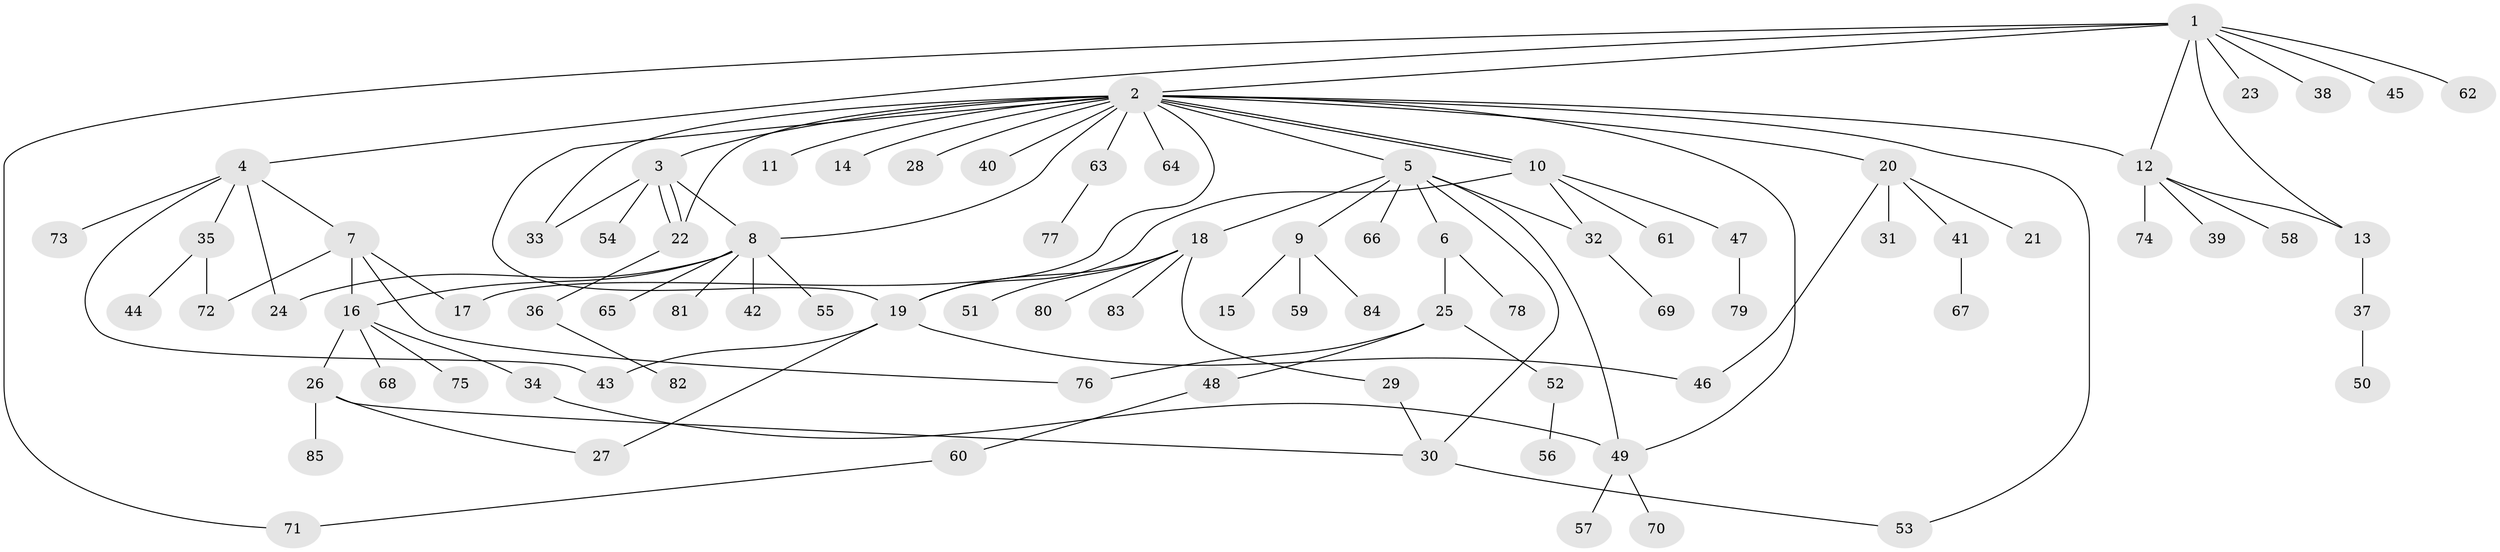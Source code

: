 // Generated by graph-tools (version 1.1) at 2025/01/03/09/25 03:01:52]
// undirected, 85 vertices, 108 edges
graph export_dot {
graph [start="1"]
  node [color=gray90,style=filled];
  1;
  2;
  3;
  4;
  5;
  6;
  7;
  8;
  9;
  10;
  11;
  12;
  13;
  14;
  15;
  16;
  17;
  18;
  19;
  20;
  21;
  22;
  23;
  24;
  25;
  26;
  27;
  28;
  29;
  30;
  31;
  32;
  33;
  34;
  35;
  36;
  37;
  38;
  39;
  40;
  41;
  42;
  43;
  44;
  45;
  46;
  47;
  48;
  49;
  50;
  51;
  52;
  53;
  54;
  55;
  56;
  57;
  58;
  59;
  60;
  61;
  62;
  63;
  64;
  65;
  66;
  67;
  68;
  69;
  70;
  71;
  72;
  73;
  74;
  75;
  76;
  77;
  78;
  79;
  80;
  81;
  82;
  83;
  84;
  85;
  1 -- 2;
  1 -- 4;
  1 -- 12;
  1 -- 13;
  1 -- 23;
  1 -- 38;
  1 -- 45;
  1 -- 62;
  1 -- 71;
  2 -- 3;
  2 -- 5;
  2 -- 8;
  2 -- 10;
  2 -- 10;
  2 -- 11;
  2 -- 12;
  2 -- 14;
  2 -- 17;
  2 -- 19;
  2 -- 20;
  2 -- 22;
  2 -- 28;
  2 -- 33;
  2 -- 40;
  2 -- 49;
  2 -- 53;
  2 -- 63;
  2 -- 64;
  3 -- 8;
  3 -- 22;
  3 -- 22;
  3 -- 33;
  3 -- 54;
  4 -- 7;
  4 -- 24;
  4 -- 35;
  4 -- 43;
  4 -- 73;
  5 -- 6;
  5 -- 9;
  5 -- 18;
  5 -- 30;
  5 -- 32;
  5 -- 49;
  5 -- 66;
  6 -- 25;
  6 -- 78;
  7 -- 16;
  7 -- 17;
  7 -- 72;
  7 -- 76;
  8 -- 16;
  8 -- 24;
  8 -- 42;
  8 -- 55;
  8 -- 65;
  8 -- 81;
  9 -- 15;
  9 -- 59;
  9 -- 84;
  10 -- 19;
  10 -- 32;
  10 -- 47;
  10 -- 61;
  12 -- 13;
  12 -- 39;
  12 -- 58;
  12 -- 74;
  13 -- 37;
  16 -- 26;
  16 -- 34;
  16 -- 68;
  16 -- 75;
  18 -- 19;
  18 -- 29;
  18 -- 51;
  18 -- 80;
  18 -- 83;
  19 -- 27;
  19 -- 43;
  19 -- 46;
  20 -- 21;
  20 -- 31;
  20 -- 41;
  20 -- 46;
  22 -- 36;
  25 -- 48;
  25 -- 52;
  25 -- 76;
  26 -- 27;
  26 -- 30;
  26 -- 85;
  29 -- 30;
  30 -- 53;
  32 -- 69;
  34 -- 49;
  35 -- 44;
  35 -- 72;
  36 -- 82;
  37 -- 50;
  41 -- 67;
  47 -- 79;
  48 -- 60;
  49 -- 57;
  49 -- 70;
  52 -- 56;
  60 -- 71;
  63 -- 77;
}
